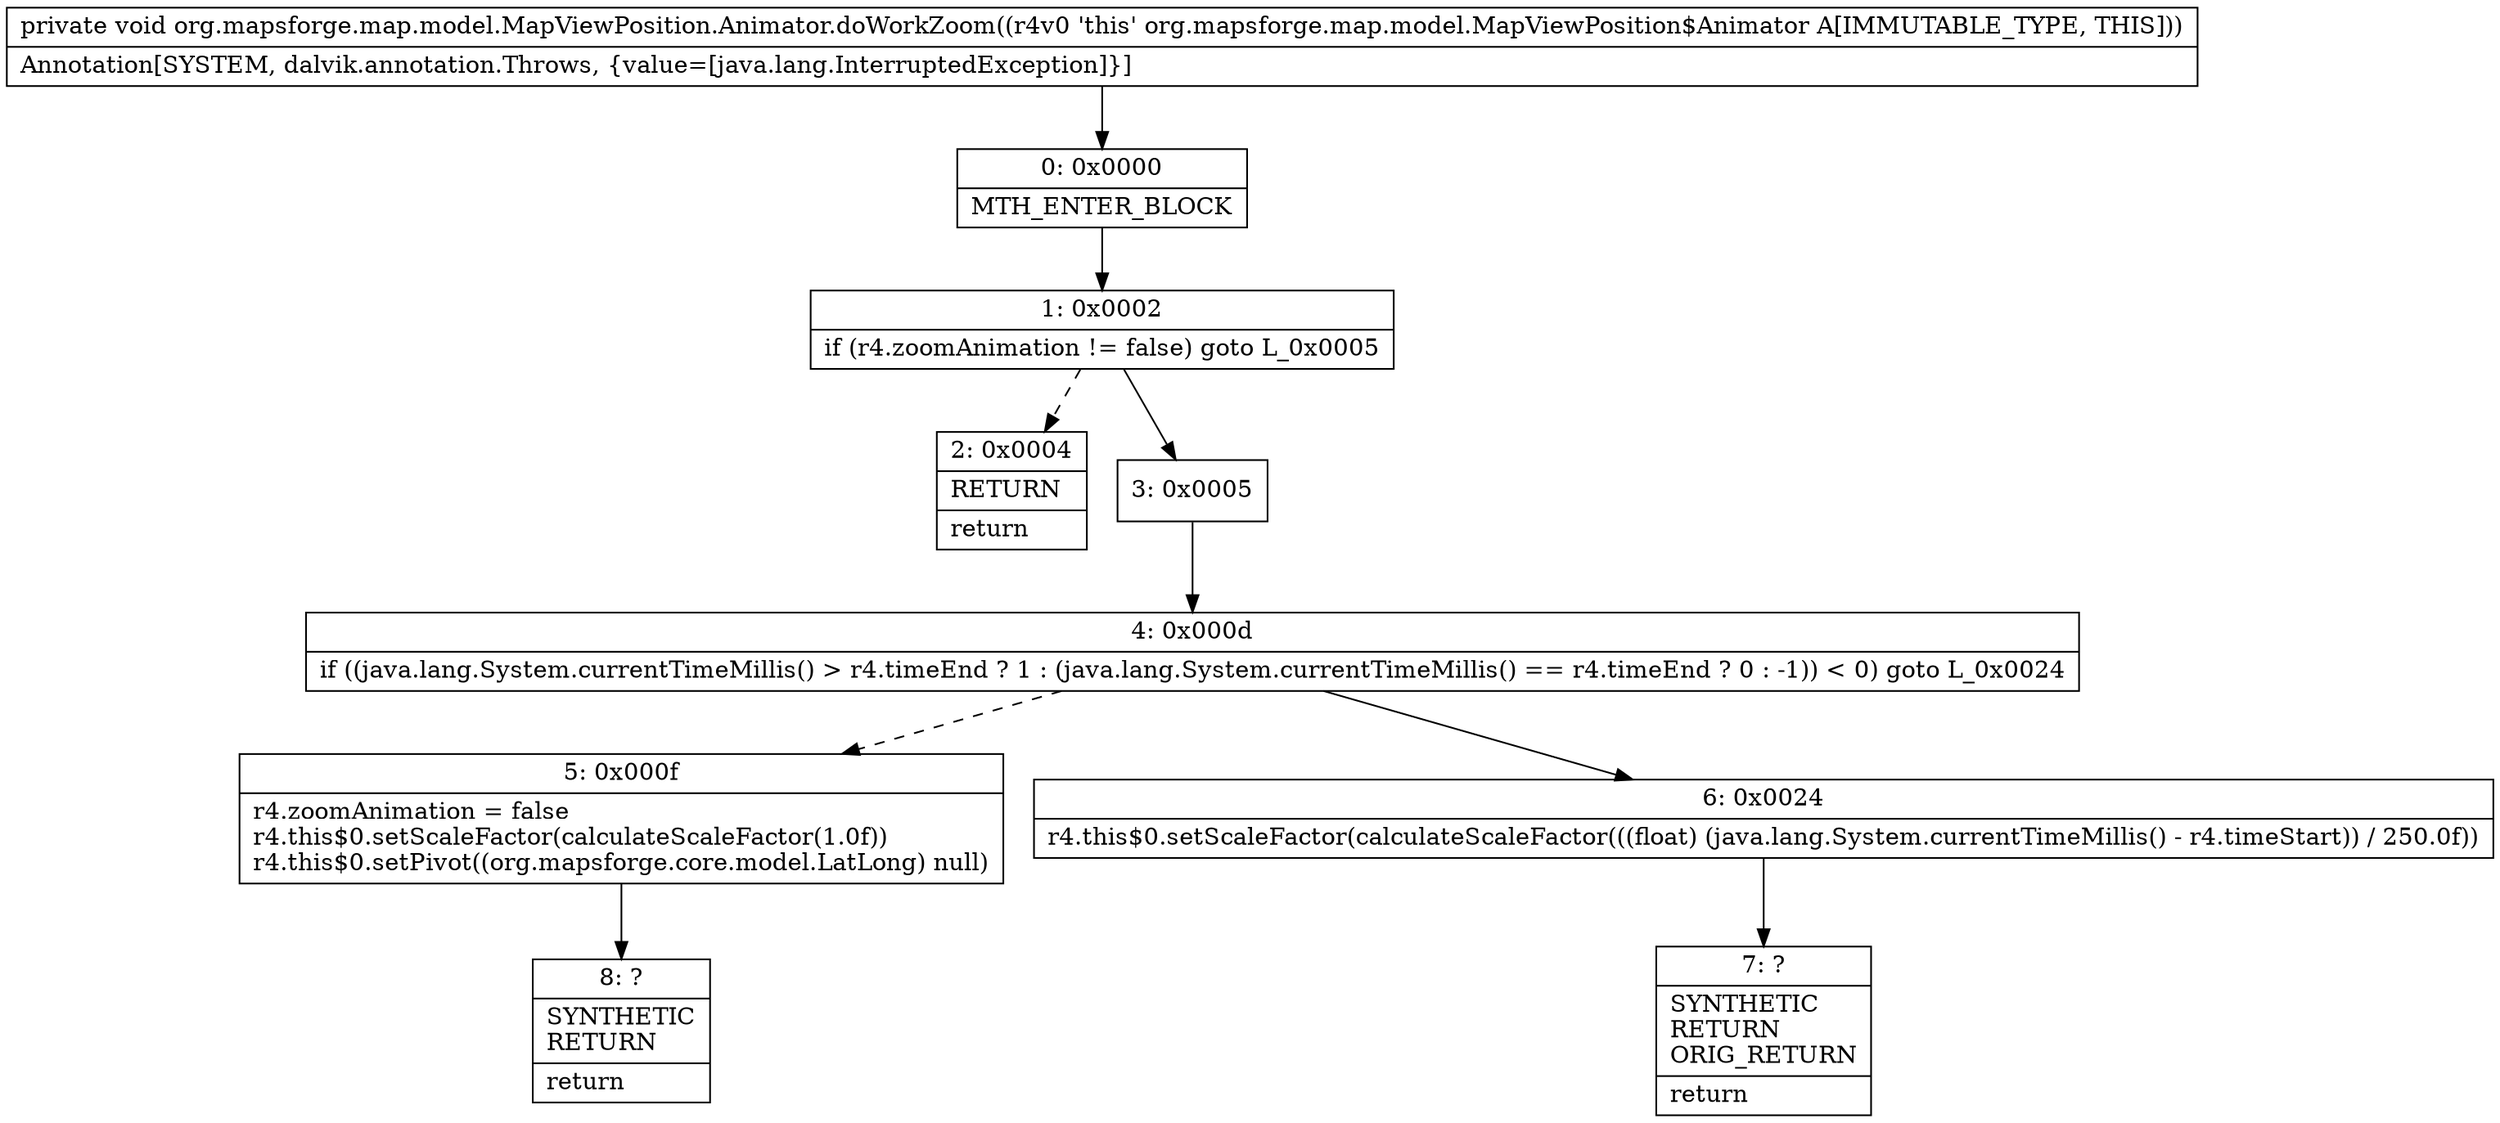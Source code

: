 digraph "CFG fororg.mapsforge.map.model.MapViewPosition.Animator.doWorkZoom()V" {
Node_0 [shape=record,label="{0\:\ 0x0000|MTH_ENTER_BLOCK\l}"];
Node_1 [shape=record,label="{1\:\ 0x0002|if (r4.zoomAnimation != false) goto L_0x0005\l}"];
Node_2 [shape=record,label="{2\:\ 0x0004|RETURN\l|return\l}"];
Node_3 [shape=record,label="{3\:\ 0x0005}"];
Node_4 [shape=record,label="{4\:\ 0x000d|if ((java.lang.System.currentTimeMillis() \> r4.timeEnd ? 1 : (java.lang.System.currentTimeMillis() == r4.timeEnd ? 0 : \-1)) \< 0) goto L_0x0024\l}"];
Node_5 [shape=record,label="{5\:\ 0x000f|r4.zoomAnimation = false\lr4.this$0.setScaleFactor(calculateScaleFactor(1.0f))\lr4.this$0.setPivot((org.mapsforge.core.model.LatLong) null)\l}"];
Node_6 [shape=record,label="{6\:\ 0x0024|r4.this$0.setScaleFactor(calculateScaleFactor(((float) (java.lang.System.currentTimeMillis() \- r4.timeStart)) \/ 250.0f))\l}"];
Node_7 [shape=record,label="{7\:\ ?|SYNTHETIC\lRETURN\lORIG_RETURN\l|return\l}"];
Node_8 [shape=record,label="{8\:\ ?|SYNTHETIC\lRETURN\l|return\l}"];
MethodNode[shape=record,label="{private void org.mapsforge.map.model.MapViewPosition.Animator.doWorkZoom((r4v0 'this' org.mapsforge.map.model.MapViewPosition$Animator A[IMMUTABLE_TYPE, THIS]))  | Annotation[SYSTEM, dalvik.annotation.Throws, \{value=[java.lang.InterruptedException]\}]\l}"];
MethodNode -> Node_0;
Node_0 -> Node_1;
Node_1 -> Node_2[style=dashed];
Node_1 -> Node_3;
Node_3 -> Node_4;
Node_4 -> Node_5[style=dashed];
Node_4 -> Node_6;
Node_5 -> Node_8;
Node_6 -> Node_7;
}

